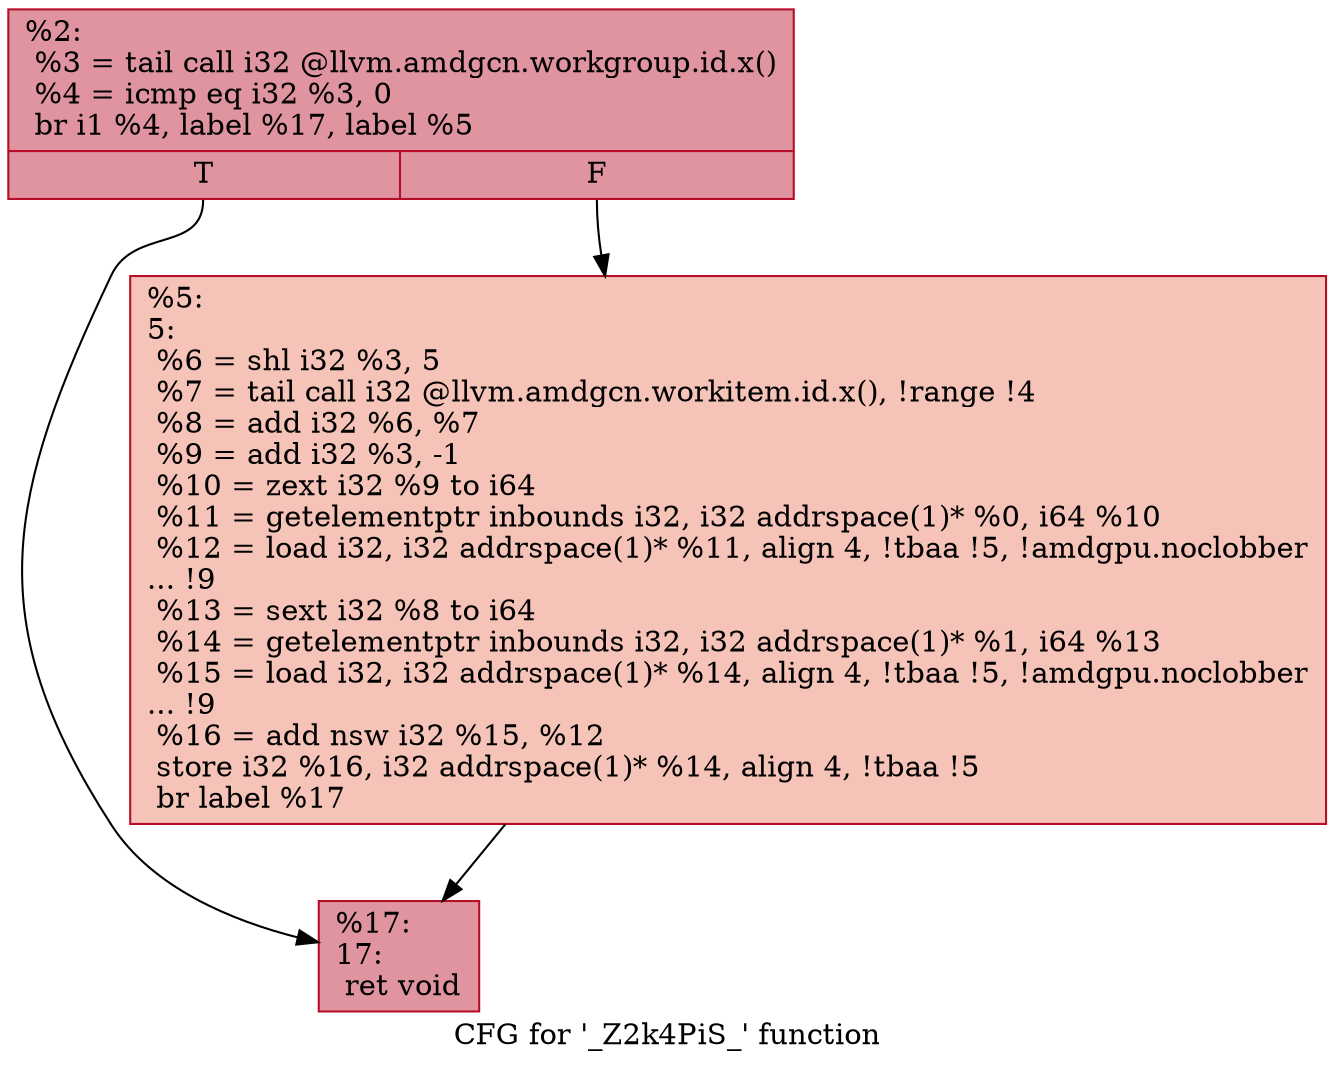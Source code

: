 digraph "CFG for '_Z2k4PiS_' function" {
	label="CFG for '_Z2k4PiS_' function";

	Node0x51f9da0 [shape=record,color="#b70d28ff", style=filled, fillcolor="#b70d2870",label="{%2:\l  %3 = tail call i32 @llvm.amdgcn.workgroup.id.x()\l  %4 = icmp eq i32 %3, 0\l  br i1 %4, label %17, label %5\l|{<s0>T|<s1>F}}"];
	Node0x51f9da0:s0 -> Node0x51fa6e0;
	Node0x51f9da0:s1 -> Node0x51fa770;
	Node0x51fa770 [shape=record,color="#b70d28ff", style=filled, fillcolor="#e8765c70",label="{%5:\l5:                                                \l  %6 = shl i32 %3, 5\l  %7 = tail call i32 @llvm.amdgcn.workitem.id.x(), !range !4\l  %8 = add i32 %6, %7\l  %9 = add i32 %3, -1\l  %10 = zext i32 %9 to i64\l  %11 = getelementptr inbounds i32, i32 addrspace(1)* %0, i64 %10\l  %12 = load i32, i32 addrspace(1)* %11, align 4, !tbaa !5, !amdgpu.noclobber\l... !9\l  %13 = sext i32 %8 to i64\l  %14 = getelementptr inbounds i32, i32 addrspace(1)* %1, i64 %13\l  %15 = load i32, i32 addrspace(1)* %14, align 4, !tbaa !5, !amdgpu.noclobber\l... !9\l  %16 = add nsw i32 %15, %12\l  store i32 %16, i32 addrspace(1)* %14, align 4, !tbaa !5\l  br label %17\l}"];
	Node0x51fa770 -> Node0x51fa6e0;
	Node0x51fa6e0 [shape=record,color="#b70d28ff", style=filled, fillcolor="#b70d2870",label="{%17:\l17:                                               \l  ret void\l}"];
}
